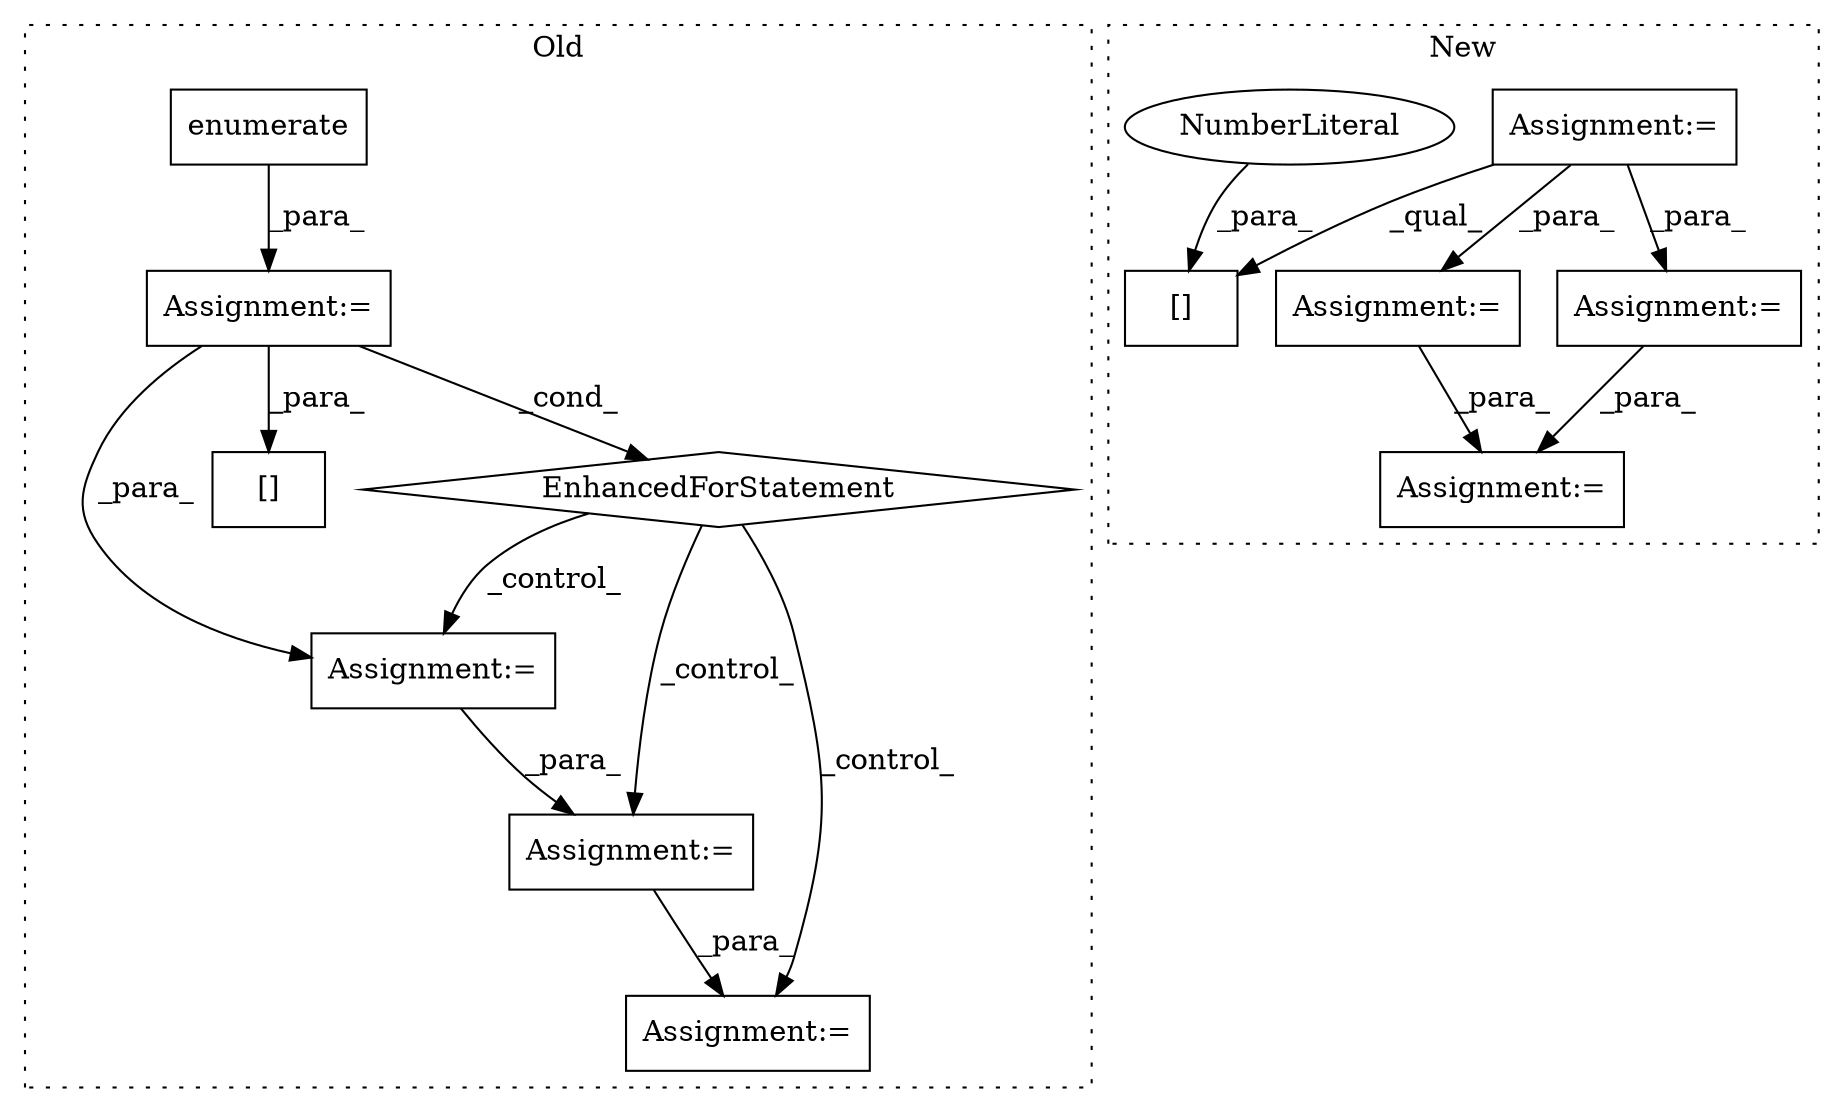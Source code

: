 digraph G {
subgraph cluster0 {
1 [label="enumerate" a="32" s="4745,4764" l="10,1" shape="box"];
3 [label="Assignment:=" a="7" s="4672,4765" l="63,2" shape="box"];
4 [label="EnhancedForStatement" a="70" s="4672,4765" l="63,2" shape="diamond"];
5 [label="[]" a="2" s="5366,5376" l="7,1" shape="box"];
7 [label="Assignment:=" a="7" s="4778" l="1" shape="box"];
12 [label="Assignment:=" a="7" s="4810" l="1" shape="box"];
13 [label="Assignment:=" a="7" s="5027,5108" l="57,2" shape="box"];
label = "Old";
style="dotted";
}
subgraph cluster1 {
2 [label="[]" a="2" s="2931,2944" l="12,1" shape="box"];
6 [label="Assignment:=" a="7" s="2530" l="1" shape="box"];
8 [label="Assignment:=" a="7" s="2617" l="14" shape="box"];
9 [label="Assignment:=" a="7" s="3119" l="41" shape="box"];
10 [label="Assignment:=" a="7" s="2866" l="27" shape="box"];
11 [label="NumberLiteral" a="34" s="2943" l="1" shape="ellipse"];
label = "New";
style="dotted";
}
1 -> 3 [label="_para_"];
3 -> 7 [label="_para_"];
3 -> 5 [label="_para_"];
3 -> 4 [label="_cond_"];
4 -> 13 [label="_control_"];
4 -> 7 [label="_control_"];
4 -> 12 [label="_control_"];
6 -> 9 [label="_para_"];
6 -> 8 [label="_para_"];
6 -> 2 [label="_qual_"];
7 -> 12 [label="_para_"];
8 -> 10 [label="_para_"];
9 -> 10 [label="_para_"];
11 -> 2 [label="_para_"];
12 -> 13 [label="_para_"];
}